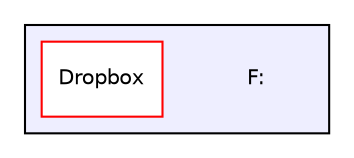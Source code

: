 digraph "F:" {
  compound=true
  node [ fontsize="10", fontname="Helvetica"];
  edge [ labelfontsize="10", labelfontname="Helvetica"];
  subgraph clusterdir_3a581ba30d25676e4b797b1f96d53b45 {
    graph [ bgcolor="#eeeeff", pencolor="black", label="" URL="dir_3a581ba30d25676e4b797b1f96d53b45.html"];
    dir_3a581ba30d25676e4b797b1f96d53b45 [shape=plaintext label="F:"];
    dir_b75b71b0fb7b0258bb8263c49ab2ac0e [shape=box label="Dropbox" color="red" fillcolor="white" style="filled" URL="dir_b75b71b0fb7b0258bb8263c49ab2ac0e.html"];
  }
}
